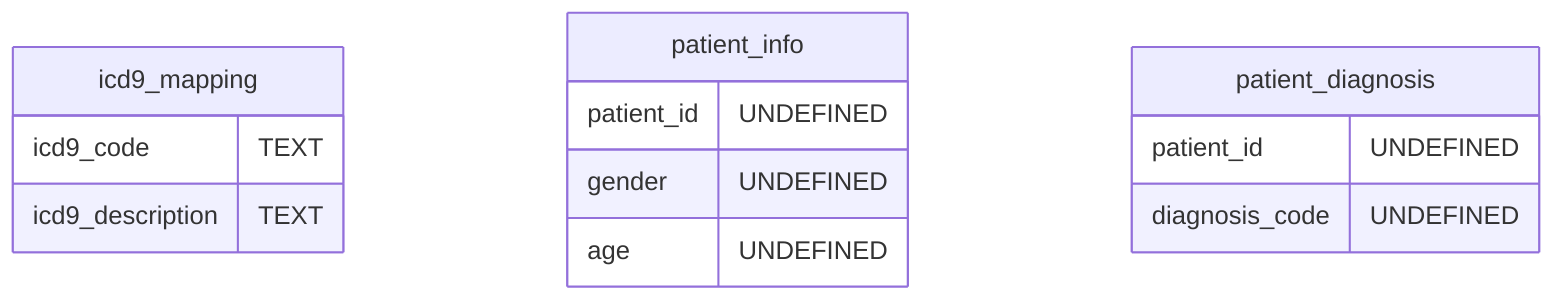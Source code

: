 erDiagram
    icd9_mapping {
        icd9_code TEXT
        icd9_description TEXT
    }
    patient_info {
        patient_id UNDEFINED
        gender UNDEFINED
        age UNDEFINED
    }
    patient_diagnosis {
        patient_id UNDEFINED
        diagnosis_code UNDEFINED
    }